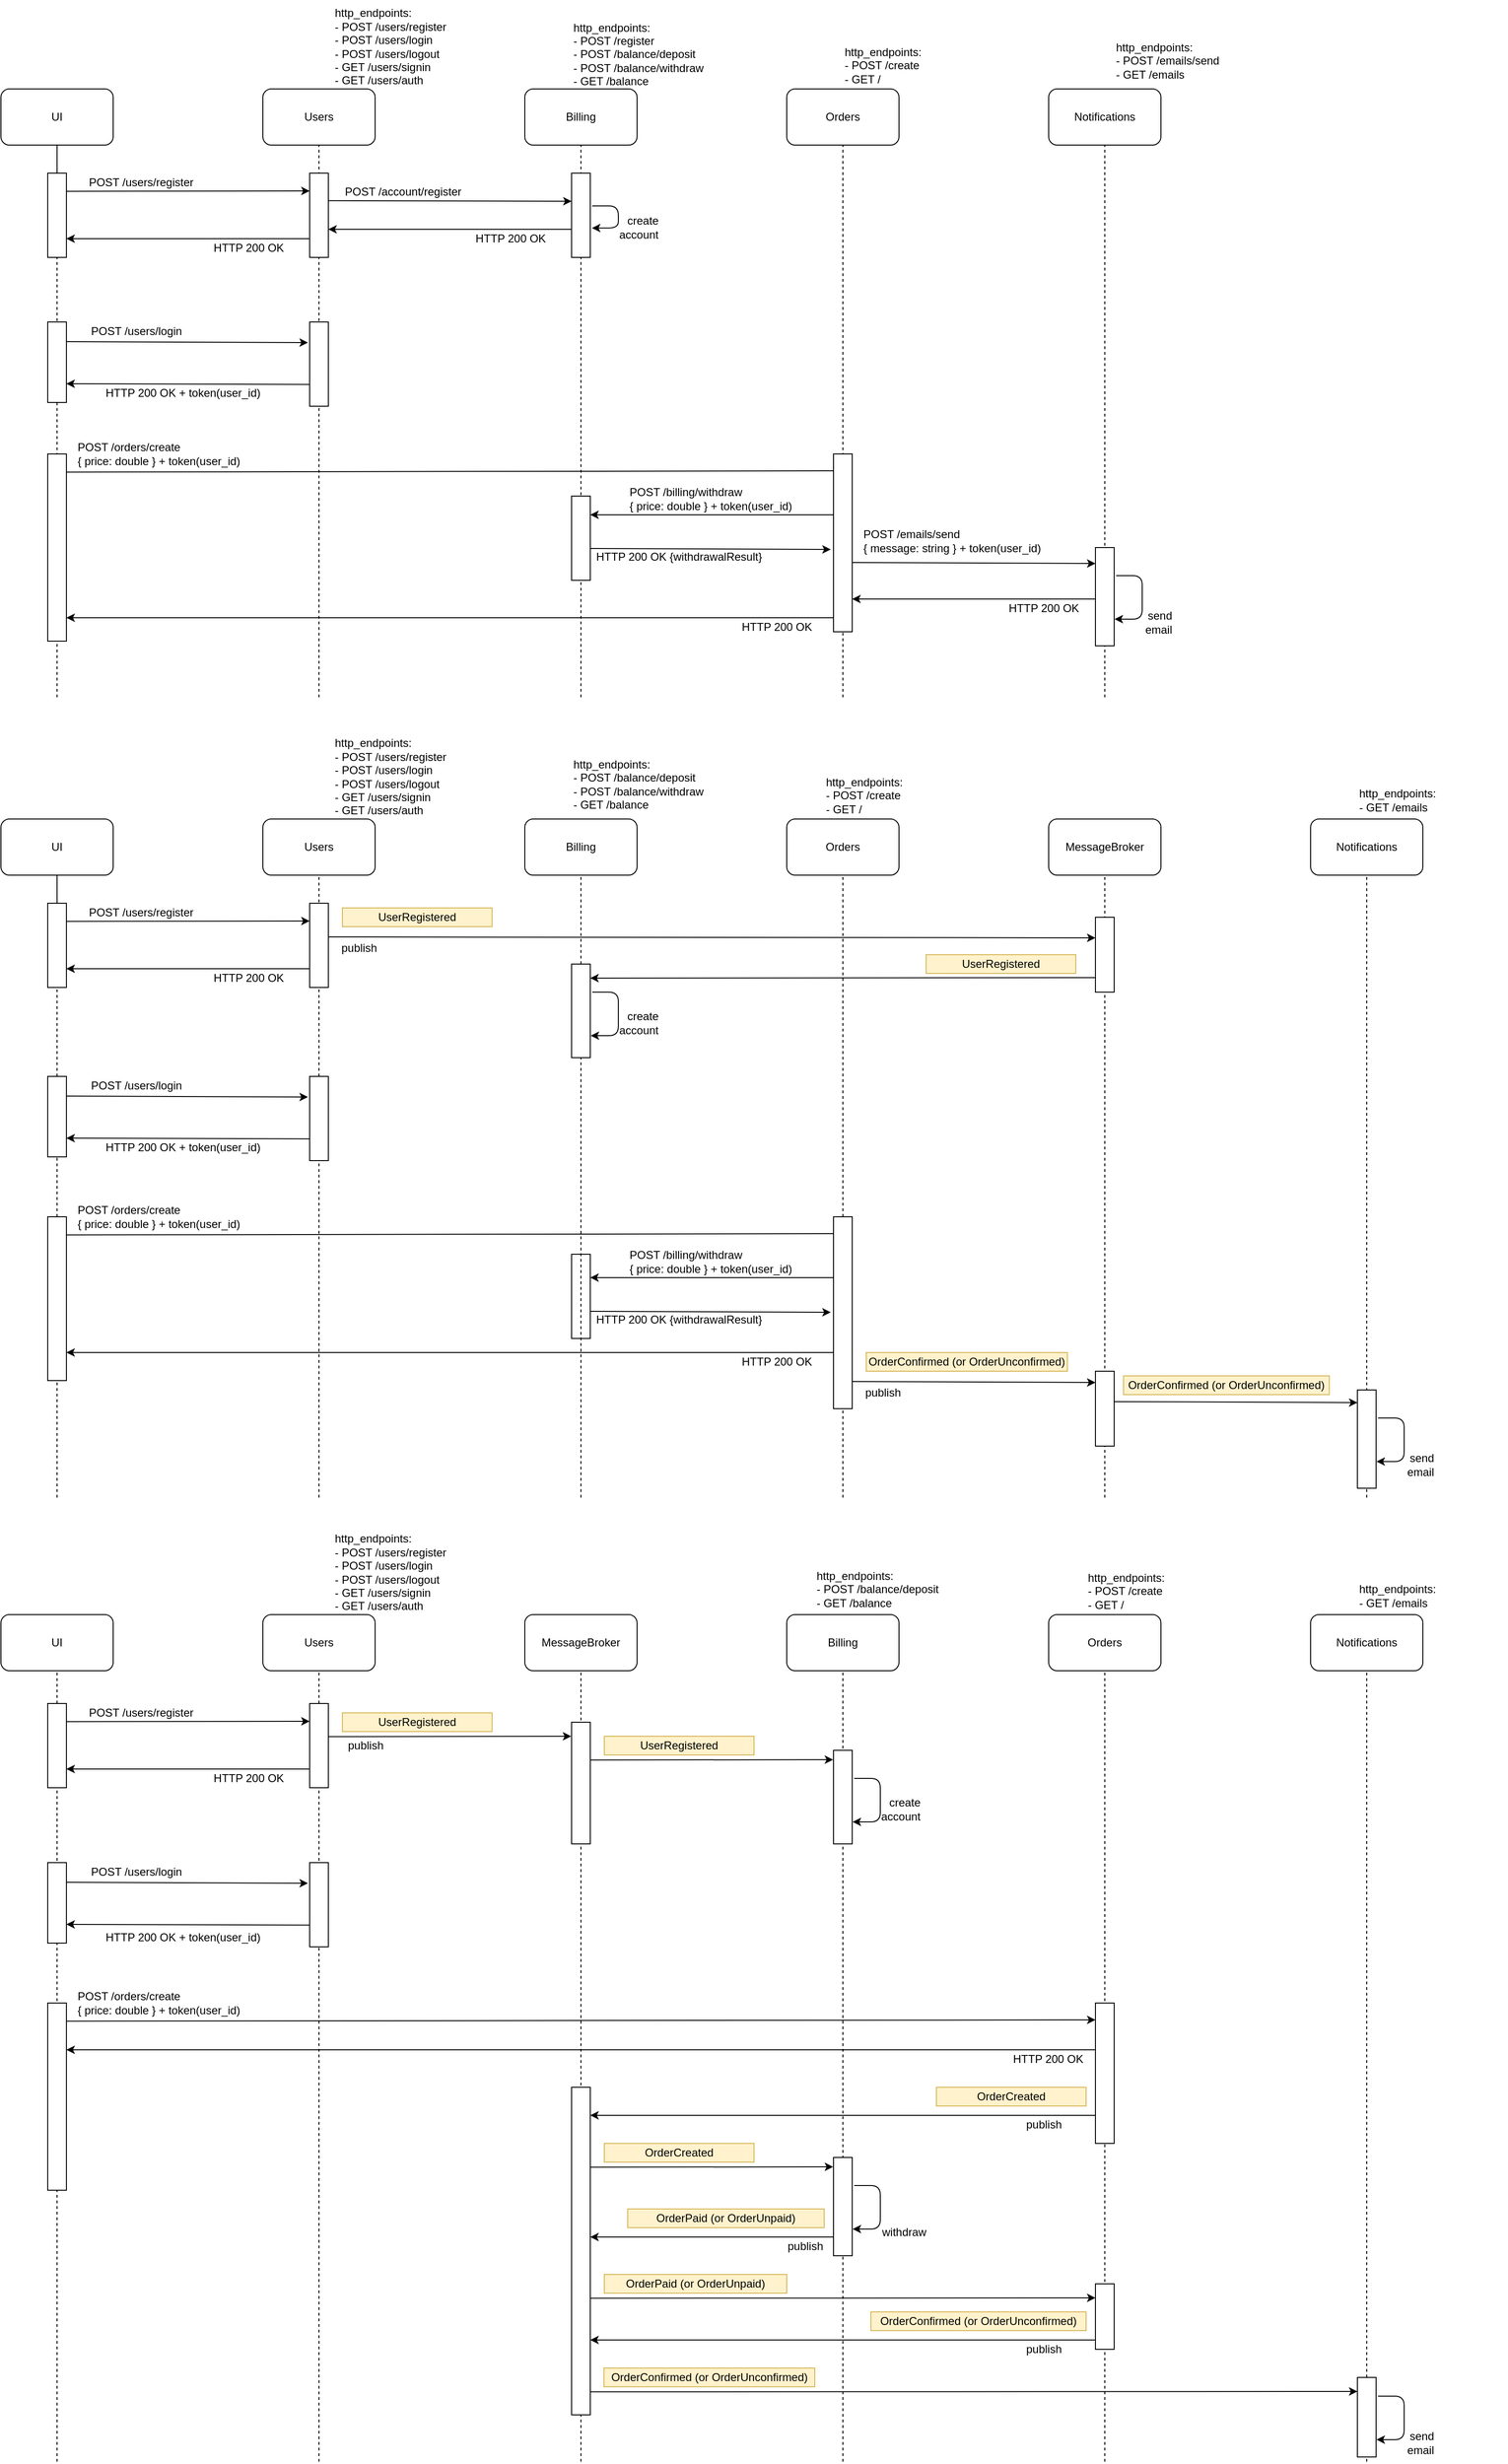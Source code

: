 <mxfile version="13.7.3" type="device"><diagram id="57MqKbJDSpgsxV5Au6rt" name="Страница 1"><mxGraphModel dx="5155" dy="3782" grid="1" gridSize="10" guides="1" tooltips="1" connect="1" arrows="1" fold="1" page="1" pageScale="1" pageWidth="1169" pageHeight="827" math="0" shadow="0"><root><mxCell id="0"/><mxCell id="1" parent="0"/><mxCell id="iYCYFmpvjOu3GiFAeKOT-1" value="UI" style="rounded=1;whiteSpace=wrap;html=1;" parent="1" vertex="1"><mxGeometry x="20" y="-695" width="120" height="60" as="geometry"/></mxCell><mxCell id="iYCYFmpvjOu3GiFAeKOT-5" value="" style="endArrow=none;html=1;" parent="1" source="iYCYFmpvjOu3GiFAeKOT-26" edge="1"><mxGeometry width="50" height="50" relative="1" as="geometry"><mxPoint x="80" y="-145" as="sourcePoint"/><mxPoint x="80" y="-635" as="targetPoint"/></mxGeometry></mxCell><mxCell id="iYCYFmpvjOu3GiFAeKOT-6" value="Users" style="rounded=1;whiteSpace=wrap;html=1;" parent="1" vertex="1"><mxGeometry x="300" y="-695" width="120" height="60" as="geometry"/></mxCell><mxCell id="iYCYFmpvjOu3GiFAeKOT-10" value="Billing" style="rounded=1;whiteSpace=wrap;html=1;" parent="1" vertex="1"><mxGeometry x="580" y="-695" width="120" height="60" as="geometry"/></mxCell><mxCell id="iYCYFmpvjOu3GiFAeKOT-12" value="Notifications" style="rounded=1;whiteSpace=wrap;html=1;" parent="1" vertex="1"><mxGeometry x="1140" y="-695" width="120" height="60" as="geometry"/></mxCell><mxCell id="iYCYFmpvjOu3GiFAeKOT-20" value="" style="endArrow=none;html=1;dashed=1;" parent="1" target="iYCYFmpvjOu3GiFAeKOT-6" edge="1"><mxGeometry width="50" height="50" relative="1" as="geometry"><mxPoint x="360" y="-45" as="sourcePoint"/><mxPoint x="360" y="-515" as="targetPoint"/></mxGeometry></mxCell><mxCell id="iYCYFmpvjOu3GiFAeKOT-21" value="" style="rounded=0;whiteSpace=wrap;html=1;" parent="1" vertex="1"><mxGeometry x="350" y="-605" width="20" height="90" as="geometry"/></mxCell><mxCell id="iYCYFmpvjOu3GiFAeKOT-22" value="" style="endArrow=none;html=1;entryX=0.5;entryY=1;entryDx=0;entryDy=0;dashed=1;" parent="1" target="iYCYFmpvjOu3GiFAeKOT-12" edge="1"><mxGeometry width="50" height="50" relative="1" as="geometry"><mxPoint x="1200" y="-45" as="sourcePoint"/><mxPoint x="1200" y="-635" as="targetPoint"/></mxGeometry></mxCell><mxCell id="iYCYFmpvjOu3GiFAeKOT-26" value="" style="rounded=0;whiteSpace=wrap;html=1;" parent="1" vertex="1"><mxGeometry x="70" y="-605" width="20" height="90" as="geometry"/></mxCell><mxCell id="iYCYFmpvjOu3GiFAeKOT-27" value="" style="endArrow=none;html=1;dashed=1;" parent="1" target="iYCYFmpvjOu3GiFAeKOT-26" edge="1"><mxGeometry width="50" height="50" relative="1" as="geometry"><mxPoint x="80" y="-45" as="sourcePoint"/><mxPoint x="80" y="-635" as="targetPoint"/></mxGeometry></mxCell><mxCell id="iYCYFmpvjOu3GiFAeKOT-14" value="" style="endArrow=classic;html=1;exitX=0.085;exitY=0.969;exitDx=0;exitDy=0;exitPerimeter=0;" parent="1" edge="1"><mxGeometry width="50" height="50" relative="1" as="geometry"><mxPoint x="90.4" y="-585.62" as="sourcePoint"/><mxPoint x="350" y="-586" as="targetPoint"/></mxGeometry></mxCell><mxCell id="iYCYFmpvjOu3GiFAeKOT-25" value="" style="endArrow=classic;html=1;" parent="1" edge="1"><mxGeometry width="50" height="50" relative="1" as="geometry"><mxPoint x="350" y="-535" as="sourcePoint"/><mxPoint x="90" y="-535" as="targetPoint"/></mxGeometry></mxCell><mxCell id="iYCYFmpvjOu3GiFAeKOT-29" value="" style="rounded=0;whiteSpace=wrap;html=1;" parent="1" vertex="1"><mxGeometry x="70" y="-446" width="20" height="86" as="geometry"/></mxCell><mxCell id="iYCYFmpvjOu3GiFAeKOT-30" value="" style="rounded=0;whiteSpace=wrap;html=1;" parent="1" vertex="1"><mxGeometry x="350" y="-446" width="20" height="90" as="geometry"/></mxCell><mxCell id="iYCYFmpvjOu3GiFAeKOT-32" value="" style="endArrow=none;html=1;entryX=0.5;entryY=1;entryDx=0;entryDy=0;dashed=1;" parent="1" target="iYCYFmpvjOu3GiFAeKOT-10" edge="1"><mxGeometry width="50" height="50" relative="1" as="geometry"><mxPoint x="640" y="-45" as="sourcePoint"/><mxPoint x="640" y="-355" as="targetPoint"/></mxGeometry></mxCell><mxCell id="iYCYFmpvjOu3GiFAeKOT-33" value="" style="endArrow=classic;html=1;exitX=1.093;exitY=0.143;exitDx=0;exitDy=0;exitPerimeter=0;entryX=0;entryY=0.25;entryDx=0;entryDy=0;" parent="1" edge="1"><mxGeometry width="50" height="50" relative="1" as="geometry"><mxPoint x="90.0" y="-425.0" as="sourcePoint"/><mxPoint x="348.14" y="-423.94" as="targetPoint"/></mxGeometry></mxCell><mxCell id="iYCYFmpvjOu3GiFAeKOT-35" value="POST /users/login" style="text;html=1;strokeColor=none;fillColor=none;align=center;verticalAlign=middle;whiteSpace=wrap;rounded=0;" parent="1" vertex="1"><mxGeometry x="90" y="-446" width="150" height="20" as="geometry"/></mxCell><mxCell id="iYCYFmpvjOu3GiFAeKOT-38" value="" style="endArrow=classic;html=1;exitX=0;exitY=0.75;exitDx=0;exitDy=0;entryX=1;entryY=0.75;entryDx=0;entryDy=0;" parent="1" edge="1"><mxGeometry width="50" height="50" relative="1" as="geometry"><mxPoint x="350" y="-379.25" as="sourcePoint"/><mxPoint x="90" y="-380" as="targetPoint"/></mxGeometry></mxCell><mxCell id="iYCYFmpvjOu3GiFAeKOT-51" value="HTTP 200 OK + token(user_id)" style="text;html=1;strokeColor=none;fillColor=none;align=left;verticalAlign=middle;whiteSpace=wrap;rounded=0;" parent="1" vertex="1"><mxGeometry x="130" y="-380" width="210" height="20" as="geometry"/></mxCell><mxCell id="nd2grtEf2vBP94USxDUv-5" value="send&lt;br&gt;email" style="text;html=1;strokeColor=none;fillColor=none;align=right;verticalAlign=middle;whiteSpace=wrap;rounded=0;" vertex="1" parent="1"><mxGeometry x="1238.5" y="-145" width="35" height="40" as="geometry"/></mxCell><mxCell id="nd2grtEf2vBP94USxDUv-7" value="POST /users/register" style="text;html=1;strokeColor=none;fillColor=none;align=center;verticalAlign=middle;whiteSpace=wrap;rounded=0;" vertex="1" parent="1"><mxGeometry x="90" y="-605" width="160" height="20" as="geometry"/></mxCell><mxCell id="nd2grtEf2vBP94USxDUv-8" value="Orders" style="rounded=1;whiteSpace=wrap;html=1;" vertex="1" parent="1"><mxGeometry x="860" y="-695" width="120" height="60" as="geometry"/></mxCell><mxCell id="nd2grtEf2vBP94USxDUv-11" value="" style="endArrow=none;html=1;dashed=1;" edge="1" parent="1" target="nd2grtEf2vBP94USxDUv-8"><mxGeometry width="50" height="50" relative="1" as="geometry"><mxPoint x="920" y="-45" as="sourcePoint"/><mxPoint x="920" y="-355" as="targetPoint"/></mxGeometry></mxCell><mxCell id="nd2grtEf2vBP94USxDUv-13" value="" style="endArrow=classic;html=1;exitX=0.085;exitY=0.969;exitDx=0;exitDy=0;exitPerimeter=0;entryX=0;entryY=0.25;entryDx=0;entryDy=0;" edge="1" parent="1"><mxGeometry width="50" height="50" relative="1" as="geometry"><mxPoint x="370.4" y="-575.62" as="sourcePoint"/><mxPoint x="630" y="-575" as="targetPoint"/></mxGeometry></mxCell><mxCell id="nd2grtEf2vBP94USxDUv-14" value="" style="rounded=0;whiteSpace=wrap;html=1;" vertex="1" parent="1"><mxGeometry x="630" y="-605" width="20" height="90" as="geometry"/></mxCell><mxCell id="nd2grtEf2vBP94USxDUv-15" value="POST /account/register" style="text;html=1;strokeColor=none;fillColor=none;align=center;verticalAlign=middle;whiteSpace=wrap;rounded=0;" vertex="1" parent="1"><mxGeometry x="370" y="-595" width="160" height="20" as="geometry"/></mxCell><mxCell id="nd2grtEf2vBP94USxDUv-16" value="" style="endArrow=classic;html=1;" edge="1" parent="1"><mxGeometry width="50" height="50" relative="1" as="geometry"><mxPoint x="630" y="-545" as="sourcePoint"/><mxPoint x="370" y="-545" as="targetPoint"/></mxGeometry></mxCell><mxCell id="nd2grtEf2vBP94USxDUv-18" value="HTTP 200 OK" style="text;html=1;strokeColor=none;fillColor=none;align=center;verticalAlign=middle;whiteSpace=wrap;rounded=0;" vertex="1" parent="1"><mxGeometry x="500" y="-545" width="130" height="20" as="geometry"/></mxCell><mxCell id="nd2grtEf2vBP94USxDUv-19" value="HTTP 200 OK" style="text;html=1;strokeColor=none;fillColor=none;align=center;verticalAlign=middle;whiteSpace=wrap;rounded=0;" vertex="1" parent="1"><mxGeometry x="220" y="-535" width="130" height="20" as="geometry"/></mxCell><mxCell id="nd2grtEf2vBP94USxDUv-20" value="http_endpoints:&lt;br&gt;- POST /register&lt;br&gt;- POST /balance/deposit&lt;br&gt;- POST /balance/withdraw&lt;br&gt;- GET /balance" style="text;html=1;strokeColor=none;fillColor=none;align=left;verticalAlign=middle;whiteSpace=wrap;rounded=0;" vertex="1" parent="1"><mxGeometry x="630" y="-770" width="183" height="75" as="geometry"/></mxCell><mxCell id="nd2grtEf2vBP94USxDUv-22" value="http_endpoints:&lt;br&gt;- POST /users/register&lt;br&gt;- POST /users/login&lt;br&gt;- POST /users/logout&lt;br&gt;- GET /users/signin&lt;br&gt;- GET /users/auth" style="text;html=1;strokeColor=none;fillColor=none;align=left;verticalAlign=middle;whiteSpace=wrap;rounded=0;" vertex="1" parent="1"><mxGeometry x="375" y="-790" width="155" height="100" as="geometry"/></mxCell><mxCell id="nd2grtEf2vBP94USxDUv-23" value="http_endpoints:&lt;br&gt;- POST /create&lt;br&gt;- GET /" style="text;html=1;strokeColor=none;fillColor=none;align=left;verticalAlign=middle;whiteSpace=wrap;rounded=0;" vertex="1" parent="1"><mxGeometry x="920" y="-740" width="180" height="40" as="geometry"/></mxCell><mxCell id="nd2grtEf2vBP94USxDUv-24" value="http_endpoints:&lt;br&gt;- POST /emails/send&lt;br&gt;- GET /emails" style="text;html=1;strokeColor=none;fillColor=none;align=left;verticalAlign=middle;whiteSpace=wrap;rounded=0;" vertex="1" parent="1"><mxGeometry x="1210" y="-750" width="160" height="50" as="geometry"/></mxCell><mxCell id="nd2grtEf2vBP94USxDUv-26" value="" style="rounded=0;whiteSpace=wrap;html=1;" vertex="1" parent="1"><mxGeometry x="70" y="-305" width="20" height="200" as="geometry"/></mxCell><mxCell id="nd2grtEf2vBP94USxDUv-27" value="" style="endArrow=classic;html=1;exitX=0.085;exitY=0.969;exitDx=0;exitDy=0;exitPerimeter=0;" edge="1" parent="1"><mxGeometry width="50" height="50" relative="1" as="geometry"><mxPoint x="90.4" y="-285.62" as="sourcePoint"/><mxPoint x="930" y="-287" as="targetPoint"/></mxGeometry></mxCell><mxCell id="nd2grtEf2vBP94USxDUv-35" value="POST /orders/create &lt;br&gt;{ price: double } + token(user_id)" style="text;html=1;strokeColor=none;fillColor=none;align=left;verticalAlign=middle;whiteSpace=wrap;rounded=0;" vertex="1" parent="1"><mxGeometry x="100" y="-325" width="220" height="40" as="geometry"/></mxCell><mxCell id="nd2grtEf2vBP94USxDUv-37" value="" style="rounded=0;whiteSpace=wrap;html=1;" vertex="1" parent="1"><mxGeometry x="910" y="-305" width="20" height="190" as="geometry"/></mxCell><mxCell id="nd2grtEf2vBP94USxDUv-39" value="" style="endArrow=classic;html=1;" edge="1" parent="1"><mxGeometry width="50" height="50" relative="1" as="geometry"><mxPoint x="910" y="-240" as="sourcePoint"/><mxPoint x="650" y="-240" as="targetPoint"/></mxGeometry></mxCell><mxCell id="nd2grtEf2vBP94USxDUv-40" value="POST /billing/withdraw&lt;br&gt;&lt;span&gt;{ price: double } +&amp;nbsp;&lt;/span&gt;&lt;span&gt;token(user_id)&lt;/span&gt;" style="text;html=1;strokeColor=none;fillColor=none;align=left;verticalAlign=middle;whiteSpace=wrap;rounded=0;" vertex="1" parent="1"><mxGeometry x="690" y="-275" width="220" height="35" as="geometry"/></mxCell><mxCell id="nd2grtEf2vBP94USxDUv-43" value="" style="rounded=0;whiteSpace=wrap;html=1;" vertex="1" parent="1"><mxGeometry x="630" y="-260" width="20" height="90" as="geometry"/></mxCell><mxCell id="nd2grtEf2vBP94USxDUv-45" value="" style="endArrow=classic;html=1;exitX=1.093;exitY=0.143;exitDx=0;exitDy=0;exitPerimeter=0;" edge="1" parent="1"><mxGeometry width="50" height="50" relative="1" as="geometry"><mxPoint x="650" y="-204.0" as="sourcePoint"/><mxPoint x="907" y="-203" as="targetPoint"/></mxGeometry></mxCell><mxCell id="nd2grtEf2vBP94USxDUv-46" value="HTTP 200 OK {withdrawalResult}" style="text;html=1;strokeColor=none;fillColor=none;align=center;verticalAlign=middle;whiteSpace=wrap;rounded=0;" vertex="1" parent="1"><mxGeometry x="640" y="-205" width="210" height="20" as="geometry"/></mxCell><mxCell id="nd2grtEf2vBP94USxDUv-47" value="" style="endArrow=classic;html=1;" edge="1" parent="1"><mxGeometry width="50" height="50" relative="1" as="geometry"><mxPoint x="910" y="-130" as="sourcePoint"/><mxPoint x="90" y="-130" as="targetPoint"/></mxGeometry></mxCell><mxCell id="nd2grtEf2vBP94USxDUv-48" value="HTTP 200 OK" style="text;html=1;strokeColor=none;fillColor=none;align=left;verticalAlign=middle;whiteSpace=wrap;rounded=0;" vertex="1" parent="1"><mxGeometry x="810" y="-130" width="90" height="20" as="geometry"/></mxCell><mxCell id="nd2grtEf2vBP94USxDUv-51" value="" style="endArrow=classic;html=1;exitX=1.093;exitY=0.143;exitDx=0;exitDy=0;exitPerimeter=0;" edge="1" parent="1"><mxGeometry width="50" height="50" relative="1" as="geometry"><mxPoint x="930" y="-189" as="sourcePoint"/><mxPoint x="1190" y="-188" as="targetPoint"/></mxGeometry></mxCell><mxCell id="nd2grtEf2vBP94USxDUv-52" value="HTTP 200 OK" style="text;html=1;strokeColor=none;fillColor=none;align=center;verticalAlign=middle;whiteSpace=wrap;rounded=0;" vertex="1" parent="1"><mxGeometry x="1060" y="-150" width="150" height="20" as="geometry"/></mxCell><mxCell id="nd2grtEf2vBP94USxDUv-53" value="" style="endArrow=classic;html=1;" edge="1" parent="1"><mxGeometry width="50" height="50" relative="1" as="geometry"><mxPoint x="1190" y="-150" as="sourcePoint"/><mxPoint x="930" y="-150" as="targetPoint"/></mxGeometry></mxCell><mxCell id="nd2grtEf2vBP94USxDUv-106" value="POST /emails/send&lt;br&gt;{ message: string } +&lt;span&gt;&amp;nbsp;&lt;/span&gt;&lt;span&gt;token(user_id)&lt;/span&gt;" style="text;html=1;strokeColor=none;fillColor=none;align=left;verticalAlign=middle;whiteSpace=wrap;rounded=0;" vertex="1" parent="1"><mxGeometry x="940" y="-230" width="240" height="35" as="geometry"/></mxCell><mxCell id="nd2grtEf2vBP94USxDUv-107" value="UI" style="rounded=1;whiteSpace=wrap;html=1;" vertex="1" parent="1"><mxGeometry x="20" y="935" width="120" height="60" as="geometry"/></mxCell><mxCell id="nd2grtEf2vBP94USxDUv-109" value="Users" style="rounded=1;whiteSpace=wrap;html=1;" vertex="1" parent="1"><mxGeometry x="300" y="935" width="120" height="60" as="geometry"/></mxCell><mxCell id="nd2grtEf2vBP94USxDUv-110" value="Billing" style="rounded=1;whiteSpace=wrap;html=1;" vertex="1" parent="1"><mxGeometry x="860" y="935" width="120" height="60" as="geometry"/></mxCell><mxCell id="nd2grtEf2vBP94USxDUv-111" value="Notifications" style="rounded=1;whiteSpace=wrap;html=1;" vertex="1" parent="1"><mxGeometry x="1420" y="935" width="120" height="60" as="geometry"/></mxCell><mxCell id="nd2grtEf2vBP94USxDUv-112" value="" style="endArrow=none;html=1;dashed=1;" edge="1" parent="1" target="nd2grtEf2vBP94USxDUv-109"><mxGeometry width="50" height="50" relative="1" as="geometry"><mxPoint x="360" y="1840" as="sourcePoint"/><mxPoint x="360" y="1115" as="targetPoint"/></mxGeometry></mxCell><mxCell id="nd2grtEf2vBP94USxDUv-114" value="" style="endArrow=none;html=1;entryX=0.5;entryY=1;entryDx=0;entryDy=0;dashed=1;" edge="1" parent="1" target="nd2grtEf2vBP94USxDUv-111"><mxGeometry width="50" height="50" relative="1" as="geometry"><mxPoint x="1480" y="1840" as="sourcePoint"/><mxPoint x="1480" y="995" as="targetPoint"/></mxGeometry></mxCell><mxCell id="nd2grtEf2vBP94USxDUv-116" value="" style="endArrow=none;html=1;entryX=0.5;entryY=1;entryDx=0;entryDy=0;dashed=1;" edge="1" parent="1" target="nd2grtEf2vBP94USxDUv-107"><mxGeometry width="50" height="50" relative="1" as="geometry"><mxPoint x="80" y="1840" as="sourcePoint"/><mxPoint x="80" y="1115" as="targetPoint"/></mxGeometry></mxCell><mxCell id="nd2grtEf2vBP94USxDUv-121" value="" style="endArrow=none;html=1;entryX=0.5;entryY=1;entryDx=0;entryDy=0;dashed=1;" edge="1" parent="1" target="nd2grtEf2vBP94USxDUv-110"><mxGeometry width="50" height="50" relative="1" as="geometry"><mxPoint x="920" y="1840" as="sourcePoint"/><mxPoint x="920" y="1275" as="targetPoint"/></mxGeometry></mxCell><mxCell id="nd2grtEf2vBP94USxDUv-130" value="Orders" style="rounded=1;whiteSpace=wrap;html=1;" vertex="1" parent="1"><mxGeometry x="1140" y="935" width="120" height="60" as="geometry"/></mxCell><mxCell id="nd2grtEf2vBP94USxDUv-131" value="" style="endArrow=none;html=1;dashed=1;" edge="1" parent="1" target="nd2grtEf2vBP94USxDUv-130"><mxGeometry width="50" height="50" relative="1" as="geometry"><mxPoint x="1200" y="1840" as="sourcePoint"/><mxPoint x="1200" y="1275" as="targetPoint"/></mxGeometry></mxCell><mxCell id="nd2grtEf2vBP94USxDUv-142" value="" style="rounded=0;whiteSpace=wrap;html=1;" vertex="1" parent="1"><mxGeometry x="70" y="1350" width="20" height="200" as="geometry"/></mxCell><mxCell id="nd2grtEf2vBP94USxDUv-157" value="MessageBroker" style="rounded=1;whiteSpace=wrap;html=1;" vertex="1" parent="1"><mxGeometry x="580" y="935" width="120" height="60" as="geometry"/></mxCell><mxCell id="nd2grtEf2vBP94USxDUv-158" value="" style="endArrow=none;html=1;entryX=0.5;entryY=1;entryDx=0;entryDy=0;dashed=1;" edge="1" parent="1" target="nd2grtEf2vBP94USxDUv-157"><mxGeometry width="50" height="50" relative="1" as="geometry"><mxPoint x="640" y="1840" as="sourcePoint"/><mxPoint x="640" y="995" as="targetPoint"/></mxGeometry></mxCell><mxCell id="nd2grtEf2vBP94USxDUv-169" value="" style="rounded=0;whiteSpace=wrap;html=1;" vertex="1" parent="1"><mxGeometry x="630" y="1050" width="20" height="130" as="geometry"/></mxCell><mxCell id="nd2grtEf2vBP94USxDUv-180" value="" style="rounded=0;whiteSpace=wrap;html=1;" vertex="1" parent="1"><mxGeometry x="910" y="1080" width="20" height="100" as="geometry"/></mxCell><mxCell id="nd2grtEf2vBP94USxDUv-181" value="" style="edgeStyle=elbowEdgeStyle;elbow=horizontal;endArrow=classic;html=1;exitX=1.105;exitY=0.467;exitDx=0;exitDy=0;exitPerimeter=0;entryX=1.023;entryY=0.839;entryDx=0;entryDy=0;entryPerimeter=0;" edge="1" parent="1"><mxGeometry width="50" height="50" relative="1" as="geometry"><mxPoint x="932.1" y="1109.995" as="sourcePoint"/><mxPoint x="930.46" y="1156.495" as="targetPoint"/><Array as="points"><mxPoint x="960" y="1122.62"/></Array></mxGeometry></mxCell><mxCell id="nd2grtEf2vBP94USxDUv-182" value="create&lt;br&gt;account" style="text;html=1;strokeColor=none;fillColor=none;align=right;verticalAlign=middle;whiteSpace=wrap;rounded=0;" vertex="1" parent="1"><mxGeometry x="970" y="1122.5" width="35" height="40" as="geometry"/></mxCell><mxCell id="nd2grtEf2vBP94USxDUv-248" value="" style="rounded=0;whiteSpace=wrap;html=1;" vertex="1" parent="1"><mxGeometry x="350" y="1030" width="20" height="90" as="geometry"/></mxCell><mxCell id="nd2grtEf2vBP94USxDUv-249" value="" style="rounded=0;whiteSpace=wrap;html=1;" vertex="1" parent="1"><mxGeometry x="70" y="1030" width="20" height="90" as="geometry"/></mxCell><mxCell id="nd2grtEf2vBP94USxDUv-250" value="" style="endArrow=classic;html=1;exitX=0.085;exitY=0.969;exitDx=0;exitDy=0;exitPerimeter=0;" edge="1" parent="1"><mxGeometry width="50" height="50" relative="1" as="geometry"><mxPoint x="90.4" y="1049.38" as="sourcePoint"/><mxPoint x="350" y="1049" as="targetPoint"/></mxGeometry></mxCell><mxCell id="nd2grtEf2vBP94USxDUv-251" value="" style="endArrow=classic;html=1;" edge="1" parent="1"><mxGeometry width="50" height="50" relative="1" as="geometry"><mxPoint x="350" y="1100" as="sourcePoint"/><mxPoint x="90" y="1100" as="targetPoint"/></mxGeometry></mxCell><mxCell id="nd2grtEf2vBP94USxDUv-252" value="" style="rounded=0;whiteSpace=wrap;html=1;" vertex="1" parent="1"><mxGeometry x="70" y="1200" width="20" height="86" as="geometry"/></mxCell><mxCell id="nd2grtEf2vBP94USxDUv-253" value="" style="rounded=0;whiteSpace=wrap;html=1;" vertex="1" parent="1"><mxGeometry x="350" y="1200" width="20" height="90" as="geometry"/></mxCell><mxCell id="nd2grtEf2vBP94USxDUv-254" value="" style="endArrow=classic;html=1;exitX=1.093;exitY=0.143;exitDx=0;exitDy=0;exitPerimeter=0;entryX=0;entryY=0.25;entryDx=0;entryDy=0;" edge="1" parent="1"><mxGeometry width="50" height="50" relative="1" as="geometry"><mxPoint x="90" y="1221" as="sourcePoint"/><mxPoint x="348.14" y="1222.06" as="targetPoint"/></mxGeometry></mxCell><mxCell id="nd2grtEf2vBP94USxDUv-255" value="POST /users/login" style="text;html=1;strokeColor=none;fillColor=none;align=center;verticalAlign=middle;whiteSpace=wrap;rounded=0;" vertex="1" parent="1"><mxGeometry x="90" y="1200" width="150" height="20" as="geometry"/></mxCell><mxCell id="nd2grtEf2vBP94USxDUv-256" value="" style="endArrow=classic;html=1;exitX=0;exitY=0.75;exitDx=0;exitDy=0;entryX=1;entryY=0.75;entryDx=0;entryDy=0;" edge="1" parent="1"><mxGeometry width="50" height="50" relative="1" as="geometry"><mxPoint x="350" y="1266.75" as="sourcePoint"/><mxPoint x="90" y="1266" as="targetPoint"/></mxGeometry></mxCell><mxCell id="nd2grtEf2vBP94USxDUv-258" value="POST /users/register" style="text;html=1;strokeColor=none;fillColor=none;align=center;verticalAlign=middle;whiteSpace=wrap;rounded=0;" vertex="1" parent="1"><mxGeometry x="90" y="1030" width="160" height="20" as="geometry"/></mxCell><mxCell id="nd2grtEf2vBP94USxDUv-264" value="HTTP 200 OK" style="text;html=1;strokeColor=none;fillColor=none;align=center;verticalAlign=middle;whiteSpace=wrap;rounded=0;" vertex="1" parent="1"><mxGeometry x="220" y="1100" width="130" height="20" as="geometry"/></mxCell><mxCell id="nd2grtEf2vBP94USxDUv-265" value="UserRegistered" style="rounded=0;whiteSpace=wrap;html=1;fillColor=#fff2cc;strokeColor=#d6b656;" vertex="1" parent="1"><mxGeometry x="385" y="1040" width="160" height="20" as="geometry"/></mxCell><mxCell id="nd2grtEf2vBP94USxDUv-266" value="publish" style="text;html=1;strokeColor=none;fillColor=none;align=center;verticalAlign=middle;whiteSpace=wrap;rounded=0;" vertex="1" parent="1"><mxGeometry x="380" y="1065" width="60" height="20" as="geometry"/></mxCell><mxCell id="nd2grtEf2vBP94USxDUv-267" value="" style="endArrow=classic;html=1;exitX=0.085;exitY=0.969;exitDx=0;exitDy=0;exitPerimeter=0;" edge="1" parent="1"><mxGeometry width="50" height="50" relative="1" as="geometry"><mxPoint x="370.0" y="1065.38" as="sourcePoint"/><mxPoint x="629.6" y="1065" as="targetPoint"/></mxGeometry></mxCell><mxCell id="nd2grtEf2vBP94USxDUv-268" value="UserRegistered" style="rounded=0;whiteSpace=wrap;html=1;fillColor=#fff2cc;strokeColor=#d6b656;" vertex="1" parent="1"><mxGeometry x="665" y="1065" width="160" height="20" as="geometry"/></mxCell><mxCell id="nd2grtEf2vBP94USxDUv-270" value="" style="endArrow=classic;html=1;exitX=0.085;exitY=0.969;exitDx=0;exitDy=0;exitPerimeter=0;" edge="1" parent="1"><mxGeometry width="50" height="50" relative="1" as="geometry"><mxPoint x="650" y="1090.38" as="sourcePoint"/><mxPoint x="909.6" y="1090" as="targetPoint"/></mxGeometry></mxCell><mxCell id="nd2grtEf2vBP94USxDUv-275" value="HTTP 200 OK + token(user_id)" style="text;html=1;strokeColor=none;fillColor=none;align=left;verticalAlign=middle;whiteSpace=wrap;rounded=0;" vertex="1" parent="1"><mxGeometry x="130" y="1270" width="210" height="20" as="geometry"/></mxCell><mxCell id="nd2grtEf2vBP94USxDUv-278" value="" style="endArrow=classic;html=1;exitX=0.085;exitY=0.969;exitDx=0;exitDy=0;exitPerimeter=0;" edge="1" parent="1"><mxGeometry width="50" height="50" relative="1" as="geometry"><mxPoint x="90.0" y="1369.38" as="sourcePoint"/><mxPoint x="1190" y="1368" as="targetPoint"/></mxGeometry></mxCell><mxCell id="nd2grtEf2vBP94USxDUv-279" value="POST /orders/create &lt;br&gt;{ price: double } + token(user_id)" style="text;html=1;strokeColor=none;fillColor=none;align=left;verticalAlign=middle;whiteSpace=wrap;rounded=0;" vertex="1" parent="1"><mxGeometry x="99.6" y="1330" width="220" height="40" as="geometry"/></mxCell><mxCell id="nd2grtEf2vBP94USxDUv-280" value="" style="rounded=0;whiteSpace=wrap;html=1;" vertex="1" parent="1"><mxGeometry x="1190" y="1350" width="20" height="150" as="geometry"/></mxCell><mxCell id="nd2grtEf2vBP94USxDUv-281" value="" style="endArrow=classic;html=1;entryX=1;entryY=0.75;entryDx=0;entryDy=0;" edge="1" parent="1"><mxGeometry width="50" height="50" relative="1" as="geometry"><mxPoint x="1190" y="1470" as="sourcePoint"/><mxPoint x="650" y="1470" as="targetPoint"/></mxGeometry></mxCell><mxCell id="nd2grtEf2vBP94USxDUv-282" value="" style="rounded=0;whiteSpace=wrap;html=1;" vertex="1" parent="1"><mxGeometry x="630" y="1440" width="20" height="350" as="geometry"/></mxCell><mxCell id="nd2grtEf2vBP94USxDUv-283" value="OrderCreated" style="rounded=0;whiteSpace=wrap;html=1;fillColor=#fff2cc;strokeColor=#d6b656;" vertex="1" parent="1"><mxGeometry x="1020" y="1440" width="160" height="20" as="geometry"/></mxCell><mxCell id="nd2grtEf2vBP94USxDUv-284" value="publish" style="text;html=1;strokeColor=none;fillColor=none;align=center;verticalAlign=middle;whiteSpace=wrap;rounded=0;" vertex="1" parent="1"><mxGeometry x="1105" y="1470" width="60" height="20" as="geometry"/></mxCell><mxCell id="nd2grtEf2vBP94USxDUv-286" value="" style="rounded=0;whiteSpace=wrap;html=1;" vertex="1" parent="1"><mxGeometry x="910" y="1515" width="20" height="105" as="geometry"/></mxCell><mxCell id="nd2grtEf2vBP94USxDUv-287" value="" style="edgeStyle=elbowEdgeStyle;elbow=horizontal;endArrow=classic;html=1;exitX=1.105;exitY=0.467;exitDx=0;exitDy=0;exitPerimeter=0;entryX=1.023;entryY=0.839;entryDx=0;entryDy=0;entryPerimeter=0;" edge="1" parent="1"><mxGeometry width="50" height="50" relative="1" as="geometry"><mxPoint x="932.1" y="1544.995" as="sourcePoint"/><mxPoint x="930.46" y="1591.495" as="targetPoint"/><Array as="points"><mxPoint x="960" y="1557.62"/></Array></mxGeometry></mxCell><mxCell id="nd2grtEf2vBP94USxDUv-288" value="&lt;span&gt;withdraw&lt;/span&gt;" style="text;html=1;strokeColor=none;fillColor=none;align=left;verticalAlign=middle;whiteSpace=wrap;rounded=0;" vertex="1" parent="1"><mxGeometry x="960" y="1575" width="70" height="40" as="geometry"/></mxCell><mxCell id="nd2grtEf2vBP94USxDUv-289" value="OrderCreated" style="rounded=0;whiteSpace=wrap;html=1;fillColor=#fff2cc;strokeColor=#d6b656;" vertex="1" parent="1"><mxGeometry x="665" y="1500" width="160" height="20" as="geometry"/></mxCell><mxCell id="nd2grtEf2vBP94USxDUv-290" value="" style="endArrow=classic;html=1;exitX=0.085;exitY=0.969;exitDx=0;exitDy=0;exitPerimeter=0;" edge="1" parent="1"><mxGeometry width="50" height="50" relative="1" as="geometry"><mxPoint x="650" y="1525.38" as="sourcePoint"/><mxPoint x="909.6" y="1525" as="targetPoint"/></mxGeometry></mxCell><mxCell id="nd2grtEf2vBP94USxDUv-291" value="" style="endArrow=classic;html=1;" edge="1" parent="1"><mxGeometry width="50" height="50" relative="1" as="geometry"><mxPoint x="910" y="1600" as="sourcePoint"/><mxPoint x="650" y="1600" as="targetPoint"/></mxGeometry></mxCell><mxCell id="nd2grtEf2vBP94USxDUv-292" value="OrderPaid (or OrderUnpaid)" style="rounded=0;whiteSpace=wrap;html=1;fillColor=#fff2cc;strokeColor=#d6b656;" vertex="1" parent="1"><mxGeometry x="690" y="1570" width="210" height="20" as="geometry"/></mxCell><mxCell id="nd2grtEf2vBP94USxDUv-293" value="" style="rounded=0;whiteSpace=wrap;html=1;" vertex="1" parent="1"><mxGeometry x="1190" y="-205" width="20" height="105" as="geometry"/></mxCell><mxCell id="nd2grtEf2vBP94USxDUv-294" value="" style="edgeStyle=elbowEdgeStyle;elbow=horizontal;endArrow=classic;html=1;exitX=1.105;exitY=0.467;exitDx=0;exitDy=0;exitPerimeter=0;entryX=1.023;entryY=0.839;entryDx=0;entryDy=0;entryPerimeter=0;" edge="1" parent="1"><mxGeometry width="50" height="50" relative="1" as="geometry"><mxPoint x="1212.1" y="-175.005" as="sourcePoint"/><mxPoint x="1210.46" y="-128.505" as="targetPoint"/><Array as="points"><mxPoint x="1240" y="-162.38"/></Array></mxGeometry></mxCell><mxCell id="nd2grtEf2vBP94USxDUv-299" value="send&lt;br&gt;email" style="text;html=1;strokeColor=none;fillColor=none;align=right;verticalAlign=middle;whiteSpace=wrap;rounded=0;" vertex="1" parent="1"><mxGeometry x="1518.5" y="1800" width="35" height="40" as="geometry"/></mxCell><mxCell id="nd2grtEf2vBP94USxDUv-300" value="" style="rounded=0;whiteSpace=wrap;html=1;" vertex="1" parent="1"><mxGeometry x="1470" y="1750" width="20" height="85" as="geometry"/></mxCell><mxCell id="nd2grtEf2vBP94USxDUv-301" value="" style="edgeStyle=elbowEdgeStyle;elbow=horizontal;endArrow=classic;html=1;exitX=1.105;exitY=0.467;exitDx=0;exitDy=0;exitPerimeter=0;entryX=1.023;entryY=0.839;entryDx=0;entryDy=0;entryPerimeter=0;" edge="1" parent="1"><mxGeometry width="50" height="50" relative="1" as="geometry"><mxPoint x="1492.1" y="1769.995" as="sourcePoint"/><mxPoint x="1490.46" y="1816.495" as="targetPoint"/><Array as="points"><mxPoint x="1520" y="1782.62"/></Array></mxGeometry></mxCell><mxCell id="nd2grtEf2vBP94USxDUv-303" value="" style="endArrow=classic;html=1;exitX=0.085;exitY=0.969;exitDx=0;exitDy=0;exitPerimeter=0;" edge="1" parent="1"><mxGeometry width="50" height="50" relative="1" as="geometry"><mxPoint x="650.4" y="1665.38" as="sourcePoint"/><mxPoint x="1190" y="1665" as="targetPoint"/></mxGeometry></mxCell><mxCell id="nd2grtEf2vBP94USxDUv-304" value="OrderPaid (or OrderUnpaid)" style="rounded=0;whiteSpace=wrap;html=1;fillColor=#fff2cc;strokeColor=#d6b656;" vertex="1" parent="1"><mxGeometry x="665" y="1640" width="195" height="20" as="geometry"/></mxCell><mxCell id="nd2grtEf2vBP94USxDUv-305" value="publish" style="text;html=1;strokeColor=none;fillColor=none;align=center;verticalAlign=middle;whiteSpace=wrap;rounded=0;" vertex="1" parent="1"><mxGeometry x="850" y="1600" width="60" height="20" as="geometry"/></mxCell><mxCell id="nd2grtEf2vBP94USxDUv-306" value="" style="endArrow=classic;html=1;" edge="1" parent="1"><mxGeometry width="50" height="50" relative="1" as="geometry"><mxPoint x="1190" y="1400" as="sourcePoint"/><mxPoint x="90" y="1400" as="targetPoint"/></mxGeometry></mxCell><mxCell id="nd2grtEf2vBP94USxDUv-307" value="HTTP 200 OK" style="text;html=1;strokeColor=none;fillColor=none;align=left;verticalAlign=middle;whiteSpace=wrap;rounded=0;" vertex="1" parent="1"><mxGeometry x="1100" y="1400" width="100" height="20" as="geometry"/></mxCell><mxCell id="nd2grtEf2vBP94USxDUv-308" value="UI" style="rounded=1;whiteSpace=wrap;html=1;" vertex="1" parent="1"><mxGeometry x="20" y="85" width="120" height="60" as="geometry"/></mxCell><mxCell id="nd2grtEf2vBP94USxDUv-309" value="" style="endArrow=none;html=1;" edge="1" source="nd2grtEf2vBP94USxDUv-316" parent="1"><mxGeometry width="50" height="50" relative="1" as="geometry"><mxPoint x="80" y="635" as="sourcePoint"/><mxPoint x="80" y="145.0" as="targetPoint"/></mxGeometry></mxCell><mxCell id="nd2grtEf2vBP94USxDUv-310" value="Users" style="rounded=1;whiteSpace=wrap;html=1;" vertex="1" parent="1"><mxGeometry x="300" y="85" width="120" height="60" as="geometry"/></mxCell><mxCell id="nd2grtEf2vBP94USxDUv-311" value="Billing" style="rounded=1;whiteSpace=wrap;html=1;" vertex="1" parent="1"><mxGeometry x="580" y="85" width="120" height="60" as="geometry"/></mxCell><mxCell id="nd2grtEf2vBP94USxDUv-312" value="Notifications" style="rounded=1;whiteSpace=wrap;html=1;" vertex="1" parent="1"><mxGeometry x="1420" y="85" width="120" height="60" as="geometry"/></mxCell><mxCell id="nd2grtEf2vBP94USxDUv-313" value="" style="endArrow=none;html=1;dashed=1;" edge="1" target="nd2grtEf2vBP94USxDUv-310" parent="1"><mxGeometry width="50" height="50" relative="1" as="geometry"><mxPoint x="360" y="810" as="sourcePoint"/><mxPoint x="360" y="265" as="targetPoint"/></mxGeometry></mxCell><mxCell id="nd2grtEf2vBP94USxDUv-314" value="" style="rounded=0;whiteSpace=wrap;html=1;" vertex="1" parent="1"><mxGeometry x="350" y="175" width="20" height="90" as="geometry"/></mxCell><mxCell id="nd2grtEf2vBP94USxDUv-315" value="" style="endArrow=none;html=1;entryX=0.5;entryY=1;entryDx=0;entryDy=0;dashed=1;" edge="1" target="nd2grtEf2vBP94USxDUv-312" parent="1"><mxGeometry width="50" height="50" relative="1" as="geometry"><mxPoint x="1480" y="810" as="sourcePoint"/><mxPoint x="1480" y="145" as="targetPoint"/></mxGeometry></mxCell><mxCell id="nd2grtEf2vBP94USxDUv-316" value="" style="rounded=0;whiteSpace=wrap;html=1;" vertex="1" parent="1"><mxGeometry x="70" y="175" width="20" height="90" as="geometry"/></mxCell><mxCell id="nd2grtEf2vBP94USxDUv-317" value="" style="endArrow=none;html=1;dashed=1;" edge="1" target="nd2grtEf2vBP94USxDUv-316" parent="1"><mxGeometry width="50" height="50" relative="1" as="geometry"><mxPoint x="80" y="810" as="sourcePoint"/><mxPoint x="80" y="145" as="targetPoint"/></mxGeometry></mxCell><mxCell id="nd2grtEf2vBP94USxDUv-318" value="" style="endArrow=classic;html=1;exitX=0.085;exitY=0.969;exitDx=0;exitDy=0;exitPerimeter=0;" edge="1" parent="1"><mxGeometry width="50" height="50" relative="1" as="geometry"><mxPoint x="90.4" y="194.38" as="sourcePoint"/><mxPoint x="350" y="194.0" as="targetPoint"/></mxGeometry></mxCell><mxCell id="nd2grtEf2vBP94USxDUv-319" value="" style="endArrow=classic;html=1;" edge="1" parent="1"><mxGeometry width="50" height="50" relative="1" as="geometry"><mxPoint x="350" y="245.0" as="sourcePoint"/><mxPoint x="90" y="245.0" as="targetPoint"/></mxGeometry></mxCell><mxCell id="nd2grtEf2vBP94USxDUv-320" value="" style="rounded=0;whiteSpace=wrap;html=1;" vertex="1" parent="1"><mxGeometry x="70" y="360" width="20" height="86" as="geometry"/></mxCell><mxCell id="nd2grtEf2vBP94USxDUv-321" value="" style="rounded=0;whiteSpace=wrap;html=1;" vertex="1" parent="1"><mxGeometry x="350" y="360" width="20" height="90" as="geometry"/></mxCell><mxCell id="nd2grtEf2vBP94USxDUv-323" value="" style="endArrow=classic;html=1;exitX=1.093;exitY=0.143;exitDx=0;exitDy=0;exitPerimeter=0;entryX=0;entryY=0.25;entryDx=0;entryDy=0;" edge="1" parent="1"><mxGeometry width="50" height="50" relative="1" as="geometry"><mxPoint x="90" y="381" as="sourcePoint"/><mxPoint x="348.14" y="382.06" as="targetPoint"/></mxGeometry></mxCell><mxCell id="nd2grtEf2vBP94USxDUv-324" value="POST /users/login" style="text;html=1;strokeColor=none;fillColor=none;align=center;verticalAlign=middle;whiteSpace=wrap;rounded=0;" vertex="1" parent="1"><mxGeometry x="90" y="360" width="150" height="20" as="geometry"/></mxCell><mxCell id="nd2grtEf2vBP94USxDUv-325" value="" style="endArrow=classic;html=1;exitX=0;exitY=0.75;exitDx=0;exitDy=0;entryX=1;entryY=0.75;entryDx=0;entryDy=0;" edge="1" parent="1"><mxGeometry width="50" height="50" relative="1" as="geometry"><mxPoint x="350" y="426.75" as="sourcePoint"/><mxPoint x="90" y="426" as="targetPoint"/></mxGeometry></mxCell><mxCell id="nd2grtEf2vBP94USxDUv-326" value="HTTP 200 OK + token(user_id)" style="text;html=1;strokeColor=none;fillColor=none;align=left;verticalAlign=middle;whiteSpace=wrap;rounded=0;" vertex="1" parent="1"><mxGeometry x="130" y="426" width="210" height="20" as="geometry"/></mxCell><mxCell id="nd2grtEf2vBP94USxDUv-327" value="send&lt;br&gt;email" style="text;html=1;strokeColor=none;fillColor=none;align=right;verticalAlign=middle;whiteSpace=wrap;rounded=0;" vertex="1" parent="1"><mxGeometry x="1518.5" y="755" width="35" height="40" as="geometry"/></mxCell><mxCell id="nd2grtEf2vBP94USxDUv-328" value="POST /users/register" style="text;html=1;strokeColor=none;fillColor=none;align=center;verticalAlign=middle;whiteSpace=wrap;rounded=0;" vertex="1" parent="1"><mxGeometry x="90" y="175" width="160" height="20" as="geometry"/></mxCell><mxCell id="nd2grtEf2vBP94USxDUv-329" value="Orders" style="rounded=1;whiteSpace=wrap;html=1;" vertex="1" parent="1"><mxGeometry x="860" y="85" width="120" height="60" as="geometry"/></mxCell><mxCell id="nd2grtEf2vBP94USxDUv-330" value="" style="endArrow=none;html=1;dashed=1;" edge="1" target="nd2grtEf2vBP94USxDUv-329" parent="1"><mxGeometry width="50" height="50" relative="1" as="geometry"><mxPoint x="920" y="810" as="sourcePoint"/><mxPoint x="920" y="425" as="targetPoint"/></mxGeometry></mxCell><mxCell id="nd2grtEf2vBP94USxDUv-336" value="HTTP 200 OK" style="text;html=1;strokeColor=none;fillColor=none;align=center;verticalAlign=middle;whiteSpace=wrap;rounded=0;" vertex="1" parent="1"><mxGeometry x="220" y="245" width="130" height="20" as="geometry"/></mxCell><mxCell id="nd2grtEf2vBP94USxDUv-341" value="" style="rounded=0;whiteSpace=wrap;html=1;" vertex="1" parent="1"><mxGeometry x="70" y="510" width="20" height="175" as="geometry"/></mxCell><mxCell id="nd2grtEf2vBP94USxDUv-342" value="" style="endArrow=classic;html=1;exitX=0.085;exitY=0.969;exitDx=0;exitDy=0;exitPerimeter=0;" edge="1" parent="1"><mxGeometry width="50" height="50" relative="1" as="geometry"><mxPoint x="90.4" y="529.38" as="sourcePoint"/><mxPoint x="930" y="528" as="targetPoint"/></mxGeometry></mxCell><mxCell id="nd2grtEf2vBP94USxDUv-343" value="POST /orders/create &lt;br&gt;{ price: double } + token(user_id)" style="text;html=1;strokeColor=none;fillColor=none;align=left;verticalAlign=middle;whiteSpace=wrap;rounded=0;" vertex="1" parent="1"><mxGeometry x="100" y="490" width="220" height="40" as="geometry"/></mxCell><mxCell id="nd2grtEf2vBP94USxDUv-344" value="" style="rounded=0;whiteSpace=wrap;html=1;" vertex="1" parent="1"><mxGeometry x="910" y="510" width="20" height="205" as="geometry"/></mxCell><mxCell id="nd2grtEf2vBP94USxDUv-345" value="" style="endArrow=classic;html=1;" edge="1" parent="1"><mxGeometry width="50" height="50" relative="1" as="geometry"><mxPoint x="910" y="575" as="sourcePoint"/><mxPoint x="650" y="575" as="targetPoint"/></mxGeometry></mxCell><mxCell id="nd2grtEf2vBP94USxDUv-346" value="POST /billing/withdraw&lt;br&gt;&lt;span&gt;{ price: double } +&amp;nbsp;&lt;/span&gt;&lt;span&gt;token(user_id)&lt;/span&gt;" style="text;html=1;strokeColor=none;fillColor=none;align=left;verticalAlign=middle;whiteSpace=wrap;rounded=0;" vertex="1" parent="1"><mxGeometry x="690" y="540" width="220" height="35" as="geometry"/></mxCell><mxCell id="nd2grtEf2vBP94USxDUv-347" value="" style="rounded=0;whiteSpace=wrap;html=1;" vertex="1" parent="1"><mxGeometry x="630" y="550" width="20" height="90" as="geometry"/></mxCell><mxCell id="nd2grtEf2vBP94USxDUv-348" value="" style="endArrow=classic;html=1;exitX=1.093;exitY=0.143;exitDx=0;exitDy=0;exitPerimeter=0;" edge="1" parent="1"><mxGeometry width="50" height="50" relative="1" as="geometry"><mxPoint x="650" y="611" as="sourcePoint"/><mxPoint x="907" y="612" as="targetPoint"/></mxGeometry></mxCell><mxCell id="nd2grtEf2vBP94USxDUv-349" value="HTTP 200 OK {withdrawalResult}" style="text;html=1;strokeColor=none;fillColor=none;align=center;verticalAlign=middle;whiteSpace=wrap;rounded=0;" vertex="1" parent="1"><mxGeometry x="640" y="610" width="210" height="20" as="geometry"/></mxCell><mxCell id="nd2grtEf2vBP94USxDUv-350" value="" style="endArrow=classic;html=1;" edge="1" parent="1"><mxGeometry width="50" height="50" relative="1" as="geometry"><mxPoint x="910" y="655" as="sourcePoint"/><mxPoint x="90" y="655" as="targetPoint"/></mxGeometry></mxCell><mxCell id="nd2grtEf2vBP94USxDUv-351" value="HTTP 200 OK" style="text;html=1;strokeColor=none;fillColor=none;align=left;verticalAlign=middle;whiteSpace=wrap;rounded=0;" vertex="1" parent="1"><mxGeometry x="810" y="655" width="90" height="20" as="geometry"/></mxCell><mxCell id="nd2grtEf2vBP94USxDUv-352" value="" style="endArrow=classic;html=1;exitX=1.093;exitY=0.143;exitDx=0;exitDy=0;exitPerimeter=0;" edge="1" parent="1"><mxGeometry width="50" height="50" relative="1" as="geometry"><mxPoint x="930" y="686" as="sourcePoint"/><mxPoint x="1190" y="687" as="targetPoint"/></mxGeometry></mxCell><mxCell id="nd2grtEf2vBP94USxDUv-356" value="" style="rounded=0;whiteSpace=wrap;html=1;" vertex="1" parent="1"><mxGeometry x="1470" y="695" width="20" height="105" as="geometry"/></mxCell><mxCell id="nd2grtEf2vBP94USxDUv-357" value="" style="edgeStyle=elbowEdgeStyle;elbow=horizontal;endArrow=classic;html=1;exitX=1.105;exitY=0.467;exitDx=0;exitDy=0;exitPerimeter=0;entryX=1.023;entryY=0.839;entryDx=0;entryDy=0;entryPerimeter=0;" edge="1" parent="1"><mxGeometry width="50" height="50" relative="1" as="geometry"><mxPoint x="1492.1" y="724.995" as="sourcePoint"/><mxPoint x="1490.46" y="771.495" as="targetPoint"/><Array as="points"><mxPoint x="1520" y="737.62"/></Array></mxGeometry></mxCell><mxCell id="nd2grtEf2vBP94USxDUv-358" value="MessageBroker" style="rounded=1;whiteSpace=wrap;html=1;" vertex="1" parent="1"><mxGeometry x="1140" y="85" width="120" height="60" as="geometry"/></mxCell><mxCell id="nd2grtEf2vBP94USxDUv-359" value="" style="endArrow=none;html=1;entryX=0.5;entryY=1;entryDx=0;entryDy=0;dashed=1;" edge="1" parent="1" target="nd2grtEf2vBP94USxDUv-358"><mxGeometry width="50" height="50" relative="1" as="geometry"><mxPoint x="1200" y="810" as="sourcePoint"/><mxPoint x="1200" y="145" as="targetPoint"/></mxGeometry></mxCell><mxCell id="nd2grtEf2vBP94USxDUv-360" value="" style="rounded=0;whiteSpace=wrap;html=1;" vertex="1" parent="1"><mxGeometry x="1190" y="675" width="20" height="80" as="geometry"/></mxCell><mxCell id="nd2grtEf2vBP94USxDUv-362" value="OrderConfirmed (or OrderUnconfirmed)" style="rounded=0;whiteSpace=wrap;html=1;fillColor=#fff2cc;strokeColor=#d6b656;" vertex="1" parent="1"><mxGeometry x="945" y="655" width="215" height="20" as="geometry"/></mxCell><mxCell id="nd2grtEf2vBP94USxDUv-363" value="publish" style="text;html=1;strokeColor=none;fillColor=none;align=center;verticalAlign=middle;whiteSpace=wrap;rounded=0;" vertex="1" parent="1"><mxGeometry x="933" y="687.5" width="60" height="20" as="geometry"/></mxCell><mxCell id="nd2grtEf2vBP94USxDUv-364" value="" style="endArrow=classic;html=1;exitX=1.093;exitY=0.143;exitDx=0;exitDy=0;exitPerimeter=0;" edge="1" parent="1"><mxGeometry width="50" height="50" relative="1" as="geometry"><mxPoint x="1210" y="707.5" as="sourcePoint"/><mxPoint x="1470" y="708.5" as="targetPoint"/></mxGeometry></mxCell><mxCell id="nd2grtEf2vBP94USxDUv-365" value="OrderConfirmed (or OrderUnconfirmed)" style="rounded=0;whiteSpace=wrap;html=1;fillColor=#fff2cc;strokeColor=#d6b656;" vertex="1" parent="1"><mxGeometry x="1220" y="680" width="220" height="20" as="geometry"/></mxCell><mxCell id="nd2grtEf2vBP94USxDUv-367" value="" style="endArrow=classic;html=1;exitX=1.093;exitY=0.143;exitDx=0;exitDy=0;exitPerimeter=0;" edge="1" parent="1"><mxGeometry width="50" height="50" relative="1" as="geometry"><mxPoint x="370" y="211" as="sourcePoint"/><mxPoint x="1190" y="212" as="targetPoint"/></mxGeometry></mxCell><mxCell id="nd2grtEf2vBP94USxDUv-368" value="UserRegistered" style="rounded=0;whiteSpace=wrap;html=1;fillColor=#fff2cc;strokeColor=#d6b656;" vertex="1" parent="1"><mxGeometry x="385" y="180" width="160" height="20" as="geometry"/></mxCell><mxCell id="nd2grtEf2vBP94USxDUv-369" value="publish" style="text;html=1;strokeColor=none;fillColor=none;align=center;verticalAlign=middle;whiteSpace=wrap;rounded=0;" vertex="1" parent="1"><mxGeometry x="373" y="212.5" width="60" height="20" as="geometry"/></mxCell><mxCell id="nd2grtEf2vBP94USxDUv-370" value="" style="rounded=0;whiteSpace=wrap;html=1;" vertex="1" parent="1"><mxGeometry x="1190" y="190" width="20" height="80" as="geometry"/></mxCell><mxCell id="nd2grtEf2vBP94USxDUv-371" value="" style="endArrow=classic;html=1;" edge="1" parent="1"><mxGeometry width="50" height="50" relative="1" as="geometry"><mxPoint x="1190" y="254.5" as="sourcePoint"/><mxPoint x="650" y="255" as="targetPoint"/></mxGeometry></mxCell><mxCell id="nd2grtEf2vBP94USxDUv-373" value="" style="endArrow=none;html=1;entryX=0.5;entryY=1;entryDx=0;entryDy=0;dashed=1;" edge="1" parent="1" target="nd2grtEf2vBP94USxDUv-311"><mxGeometry width="50" height="50" relative="1" as="geometry"><mxPoint x="640" y="810" as="sourcePoint"/><mxPoint x="640" y="312.5" as="targetPoint"/><Array as="points"><mxPoint x="640" y="160"/></Array></mxGeometry></mxCell><mxCell id="nd2grtEf2vBP94USxDUv-374" value="" style="rounded=0;whiteSpace=wrap;html=1;" vertex="1" parent="1"><mxGeometry x="630" y="240" width="20" height="100" as="geometry"/></mxCell><mxCell id="nd2grtEf2vBP94USxDUv-375" value="" style="edgeStyle=elbowEdgeStyle;elbow=horizontal;endArrow=classic;html=1;exitX=1.105;exitY=0.467;exitDx=0;exitDy=0;exitPerimeter=0;entryX=1.023;entryY=0.839;entryDx=0;entryDy=0;entryPerimeter=0;" edge="1" parent="1"><mxGeometry width="50" height="50" relative="1" as="geometry"><mxPoint x="652.1" y="269.995" as="sourcePoint"/><mxPoint x="650.46" y="316.495" as="targetPoint"/><Array as="points"><mxPoint x="680" y="282.62"/></Array></mxGeometry></mxCell><mxCell id="nd2grtEf2vBP94USxDUv-376" value="create&lt;br&gt;account" style="text;html=1;strokeColor=none;fillColor=none;align=right;verticalAlign=middle;whiteSpace=wrap;rounded=0;" vertex="1" parent="1"><mxGeometry x="690" y="282.5" width="35" height="40" as="geometry"/></mxCell><mxCell id="nd2grtEf2vBP94USxDUv-377" value="UserRegistered" style="rounded=0;whiteSpace=wrap;html=1;fillColor=#fff2cc;strokeColor=#d6b656;" vertex="1" parent="1"><mxGeometry x="1009" y="230" width="160" height="20" as="geometry"/></mxCell><mxCell id="nd2grtEf2vBP94USxDUv-465" value="" style="rounded=0;whiteSpace=wrap;html=1;" vertex="1" parent="1"><mxGeometry x="1190" y="1650" width="20" height="70" as="geometry"/></mxCell><mxCell id="nd2grtEf2vBP94USxDUv-467" value="" style="endArrow=classic;html=1;entryX=1;entryY=0.75;entryDx=0;entryDy=0;" edge="1" parent="1"><mxGeometry width="50" height="50" relative="1" as="geometry"><mxPoint x="1190" y="1710" as="sourcePoint"/><mxPoint x="650" y="1710" as="targetPoint"/></mxGeometry></mxCell><mxCell id="nd2grtEf2vBP94USxDUv-468" value="OrderConfirmed (or OrderUnconfirmed)" style="rounded=0;whiteSpace=wrap;html=1;fillColor=#fff2cc;strokeColor=#d6b656;" vertex="1" parent="1"><mxGeometry x="950" y="1680" width="230" height="20" as="geometry"/></mxCell><mxCell id="nd2grtEf2vBP94USxDUv-469" value="" style="endArrow=classic;html=1;exitX=0.085;exitY=0.969;exitDx=0;exitDy=0;exitPerimeter=0;" edge="1" parent="1"><mxGeometry width="50" height="50" relative="1" as="geometry"><mxPoint x="650.0" y="1765.38" as="sourcePoint"/><mxPoint x="1470" y="1765" as="targetPoint"/></mxGeometry></mxCell><mxCell id="nd2grtEf2vBP94USxDUv-470" value="OrderConfirmed (or OrderUnconfirmed)" style="rounded=0;whiteSpace=wrap;html=1;fillColor=#fff2cc;strokeColor=#d6b656;" vertex="1" parent="1"><mxGeometry x="664.6" y="1740" width="225.4" height="20" as="geometry"/></mxCell><mxCell id="nd2grtEf2vBP94USxDUv-471" value="publish" style="text;html=1;strokeColor=none;fillColor=none;align=center;verticalAlign=middle;whiteSpace=wrap;rounded=0;" vertex="1" parent="1"><mxGeometry x="1105" y="1710" width="60" height="20" as="geometry"/></mxCell><mxCell id="nd2grtEf2vBP94USxDUv-473" value="http_endpoints:&lt;br&gt;- POST /balance/deposit&lt;br&gt;- GET /balance" style="text;html=1;strokeColor=none;fillColor=none;align=left;verticalAlign=middle;whiteSpace=wrap;rounded=0;" vertex="1" parent="1"><mxGeometry x="890" y="870" width="183" height="75" as="geometry"/></mxCell><mxCell id="nd2grtEf2vBP94USxDUv-474" value="http_endpoints:&lt;br&gt;- POST /create&lt;br&gt;- GET /" style="text;html=1;strokeColor=none;fillColor=none;align=left;verticalAlign=middle;whiteSpace=wrap;rounded=0;" vertex="1" parent="1"><mxGeometry x="1180" y="890" width="180" height="40" as="geometry"/></mxCell><mxCell id="nd2grtEf2vBP94USxDUv-475" value="http_endpoints:&lt;br&gt;- GET /emails" style="text;html=1;strokeColor=none;fillColor=none;align=left;verticalAlign=middle;whiteSpace=wrap;rounded=0;" vertex="1" parent="1"><mxGeometry x="1470" y="890" width="160" height="50" as="geometry"/></mxCell><mxCell id="nd2grtEf2vBP94USxDUv-476" value="http_endpoints:&lt;br&gt;- POST /users/register&lt;br&gt;- POST /users/login&lt;br&gt;- POST /users/logout&lt;br&gt;- GET /users/signin&lt;br&gt;- GET /users/auth" style="text;html=1;strokeColor=none;fillColor=none;align=left;verticalAlign=middle;whiteSpace=wrap;rounded=0;" vertex="1" parent="1"><mxGeometry x="375" y="840" width="155" height="100" as="geometry"/></mxCell><mxCell id="nd2grtEf2vBP94USxDUv-478" value="http_endpoints:&lt;br&gt;- POST /create&lt;br&gt;- GET /" style="text;html=1;strokeColor=none;fillColor=none;align=left;verticalAlign=middle;whiteSpace=wrap;rounded=0;" vertex="1" parent="1"><mxGeometry x="900" y="40" width="180" height="40" as="geometry"/></mxCell><mxCell id="nd2grtEf2vBP94USxDUv-479" value="http_endpoints:&lt;br&gt;- GET /emails" style="text;html=1;strokeColor=none;fillColor=none;align=left;verticalAlign=middle;whiteSpace=wrap;rounded=0;" vertex="1" parent="1"><mxGeometry x="1470" y="40" width="160" height="50" as="geometry"/></mxCell><mxCell id="nd2grtEf2vBP94USxDUv-480" value="http_endpoints:&lt;br&gt;- POST /users/register&lt;br&gt;- POST /users/login&lt;br&gt;- POST /users/logout&lt;br&gt;- GET /users/signin&lt;br&gt;- GET /users/auth" style="text;html=1;strokeColor=none;fillColor=none;align=left;verticalAlign=middle;whiteSpace=wrap;rounded=0;" vertex="1" parent="1"><mxGeometry x="375" y="-10" width="155" height="100" as="geometry"/></mxCell><mxCell id="nd2grtEf2vBP94USxDUv-481" value="http_endpoints:&lt;br&gt;- POST /balance/deposit&lt;br&gt;- POST /balance/withdraw&lt;br&gt;- GET /balance" style="text;html=1;strokeColor=none;fillColor=none;align=left;verticalAlign=middle;whiteSpace=wrap;rounded=0;" vertex="1" parent="1"><mxGeometry x="630" y="10" width="183" height="75" as="geometry"/></mxCell><mxCell id="nd2grtEf2vBP94USxDUv-483" value="" style="edgeStyle=elbowEdgeStyle;elbow=horizontal;endArrow=classic;html=1;entryX=1.09;entryY=0.651;entryDx=0;entryDy=0;entryPerimeter=0;" edge="1" parent="1" target="nd2grtEf2vBP94USxDUv-14"><mxGeometry width="50" height="50" relative="1" as="geometry"><mxPoint x="652" y="-570" as="sourcePoint"/><mxPoint x="650.46" y="-533.505" as="targetPoint"/><Array as="points"><mxPoint x="680" y="-567.38"/></Array></mxGeometry></mxCell><mxCell id="nd2grtEf2vBP94USxDUv-484" value="create&lt;br&gt;account" style="text;html=1;strokeColor=none;fillColor=none;align=right;verticalAlign=middle;whiteSpace=wrap;rounded=0;" vertex="1" parent="1"><mxGeometry x="690" y="-567.5" width="35" height="40" as="geometry"/></mxCell></root></mxGraphModel></diagram></mxfile>